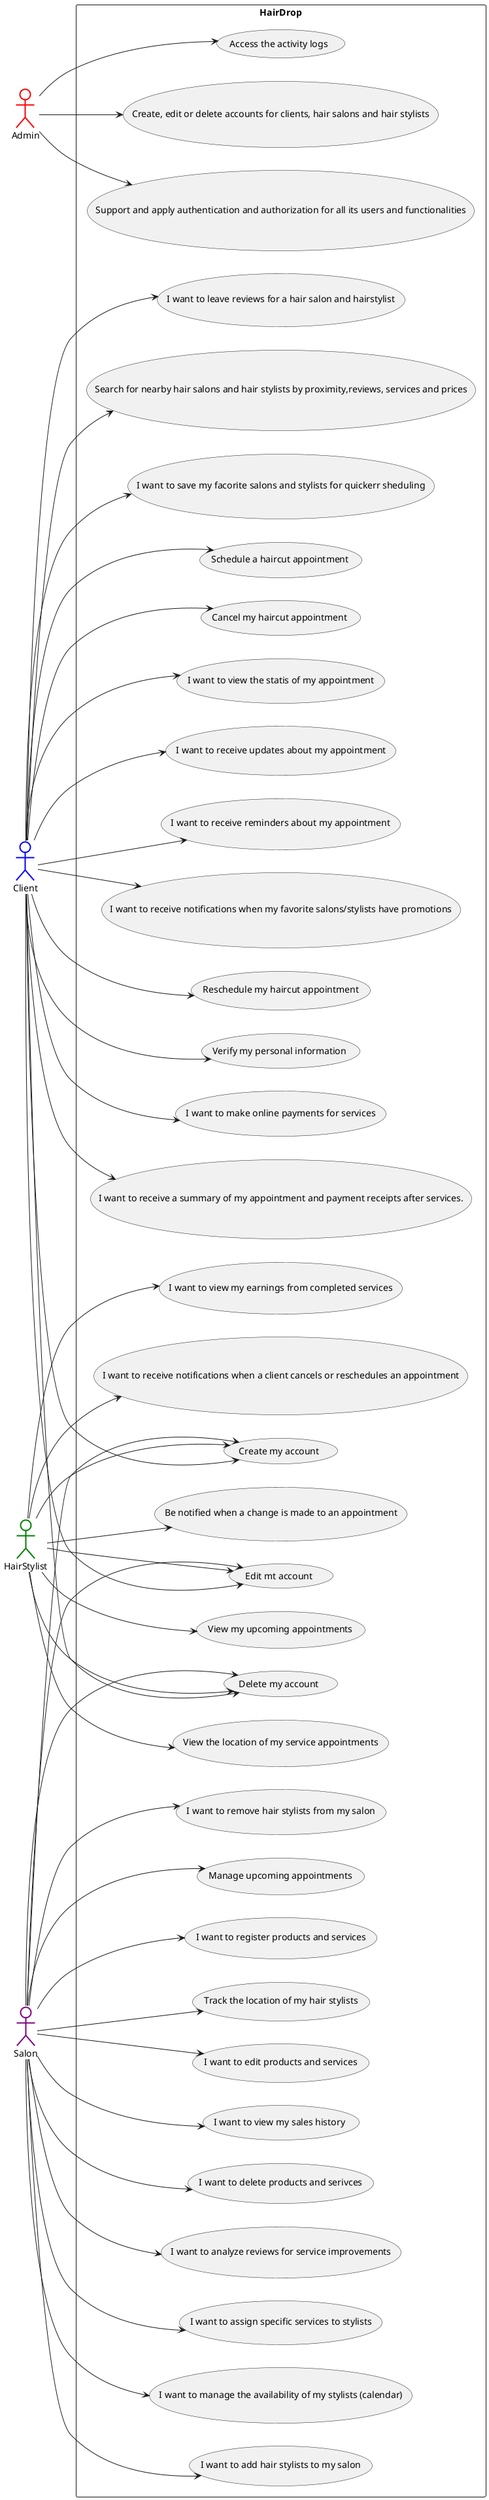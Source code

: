 @startuml

left to right direction

actor "Admin" as AD #white;line:red;line.bold;text:black
actor "Client" as CL #white;line:blue;line.bold;text:black
actor "HairStylist" as BR #white;line:green;line.bold;text:black
actor "Salon" as S #white;line:purple;line.bold;text:black

rectangle HairDrop {
    usecase "Create, edit or delete accounts for clients, hair salons and hair stylists" as US001	
    usecase "Support and apply authentication and authorization for all its users and functionalities" as US002	
    usecase "I want to view the statis of my appointment" as US003
    usecase "Create my account" as US004	
    usecase "I want to receive updates about my appointment" as US005	
    usecase "Edit mt account" as US006	
    usecase "I want to receive reminders about my appointment" as US007	
    usecase "Delete my account" as US008	
    usecase "I want to receive notifications when my favorite salons/stylists have promotions" as US009	
    usecase "Access the activity logs" as US010	
    usecase "I want to receive notifications when a client cancels or reschedules an appointment" as US011	
    usecase "Verify my personal information" as US012	
    usecase "I want to make online payments for services" as US013	
    usecase "I want to receive a summary of my appointment and payment receipts after services." as US014	
    usecase "I want to leave reviews for a hair salon and hairstylist" as US015	
    usecase "Search for nearby hair salons and hair stylists by proximity,reviews, services and prices" as US016	
    usecase "I want to save my facorite salons and stylists for quickerr sheduling" as US017
    usecase "Schedule a haircut appointment" as US018
    usecase "Cancel my haircut appointment" as US019
    usecase "I want to view my sales history" as US020
    usecase "Reschedule my haircut appointment" as US021
    usecase "I want to analyze reviews for service improvements" as US022
    usecase "View my upcoming appointments" as US023
    usecase "View the location of my service appointments" as US024
    usecase "I want to view my earnings from completed services" as US025
    usecase "Be notified when a change is made to an appointment" as US026
    usecase "Manage upcoming appointments" as US027
    usecase "I want to register products and services" as US028
    usecase "Track the location of my hair stylists" as US029
    usecase "I want to edit products and services" as US030
    usecase "I want to delete products and serivces" as US031
    usecase "I want to assign specific services to stylists" as US032
    usecase "I want to manage the availability of my stylists (calendar)" as US033
    usecase "I want to add hair stylists to my salon" as US034
    usecase "I want to remove hair stylists from my salon" as US035
}

AD --> US001
AD --> US002
CL --> US003
CL --> US004
S  --> US004
BR --> US004
CL --> US005
CL --> US006
S  --> US006
BR --> US006
CL --> US007
CL --> US008
BR --> US008
S  --> US008
CL --> US009
AD --> US010
BR --> US011
CL --> US012
CL --> US013
CL --> US014
CL --> US015
CL --> US016
CL --> US017
CL --> US018
CL --> US019
S  --> US020
CL --> US021
S  --> US022
BR --> US023
BR --> US024
BR --> US025
BR --> US026
S  --> US027
S  --> US028
S  --> US029
S  --> US030
S  --> US031
S  --> US032
S  --> US033
S  --> US034
S  --> US035
@enduml